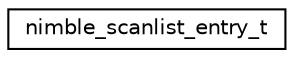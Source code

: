 digraph "Graphical Class Hierarchy"
{
 // LATEX_PDF_SIZE
  edge [fontname="Helvetica",fontsize="10",labelfontname="Helvetica",labelfontsize="10"];
  node [fontname="Helvetica",fontsize="10",shape=record];
  rankdir="LR";
  Node0 [label="nimble_scanlist_entry_t",height=0.2,width=0.4,color="black", fillcolor="white", style="filled",URL="$structnimble__scanlist__entry__t.html",tooltip="Data structure for holding a single scanlist entry."];
}
